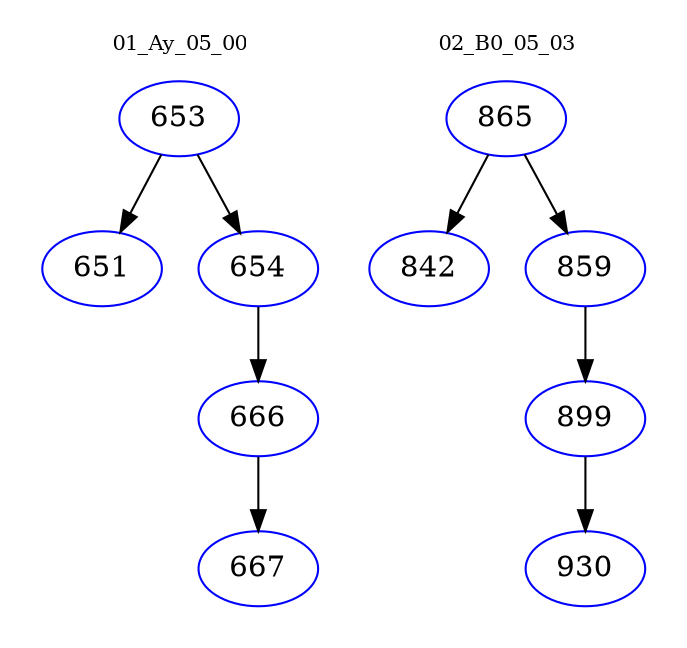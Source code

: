 digraph{
subgraph cluster_0 {
color = white
label = "01_Ay_05_00";
fontsize=10;
T0_653 [label="653", color="blue"]
T0_653 -> T0_651 [color="black"]
T0_651 [label="651", color="blue"]
T0_653 -> T0_654 [color="black"]
T0_654 [label="654", color="blue"]
T0_654 -> T0_666 [color="black"]
T0_666 [label="666", color="blue"]
T0_666 -> T0_667 [color="black"]
T0_667 [label="667", color="blue"]
}
subgraph cluster_1 {
color = white
label = "02_B0_05_03";
fontsize=10;
T1_865 [label="865", color="blue"]
T1_865 -> T1_842 [color="black"]
T1_842 [label="842", color="blue"]
T1_865 -> T1_859 [color="black"]
T1_859 [label="859", color="blue"]
T1_859 -> T1_899 [color="black"]
T1_899 [label="899", color="blue"]
T1_899 -> T1_930 [color="black"]
T1_930 [label="930", color="blue"]
}
}
